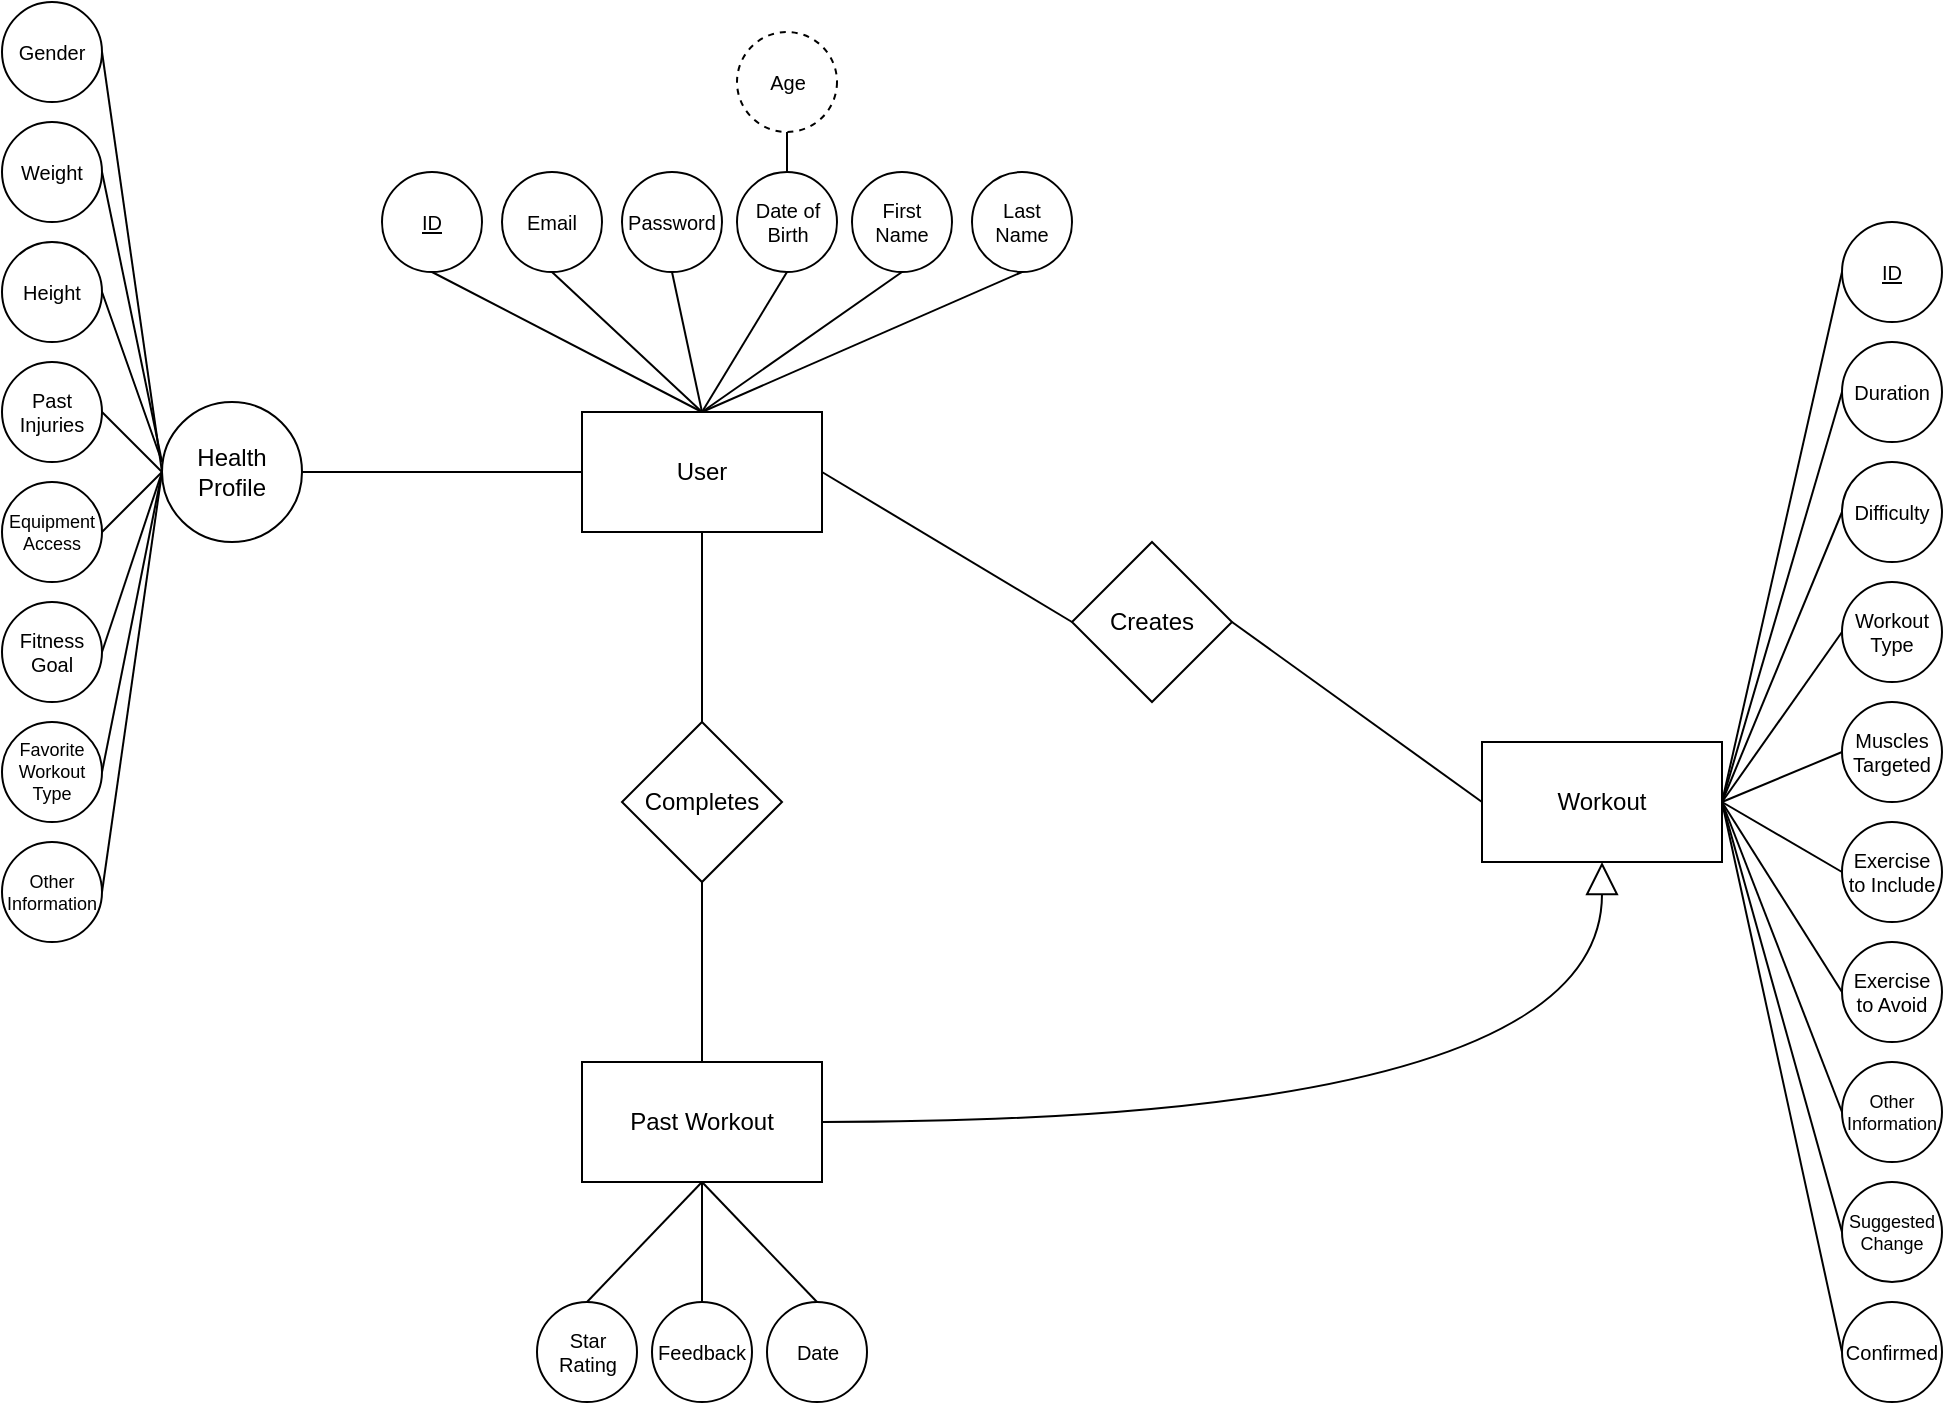 <mxfile version="24.7.16">
  <diagram name="Page-1" id="BTV8Fuy5DrhqN2SJM399">
    <mxGraphModel dx="2266" dy="818" grid="1" gridSize="10" guides="1" tooltips="1" connect="1" arrows="1" fold="1" page="1" pageScale="1" pageWidth="1400" pageHeight="850" math="0" shadow="0">
      <root>
        <mxCell id="0" />
        <mxCell id="1" parent="0" />
        <mxCell id="6bQv6QJurrnaL64MEYEU-1" value="User" style="rounded=0;whiteSpace=wrap;html=1;" vertex="1" parent="1">
          <mxGeometry x="480" y="265" width="120" height="60" as="geometry" />
        </mxCell>
        <mxCell id="6bQv6QJurrnaL64MEYEU-3" value="Past Workout" style="rounded=0;whiteSpace=wrap;html=1;" vertex="1" parent="1">
          <mxGeometry x="480" y="590" width="120" height="60" as="geometry" />
        </mxCell>
        <mxCell id="6bQv6QJurrnaL64MEYEU-4" value="Workout" style="rounded=0;whiteSpace=wrap;html=1;" vertex="1" parent="1">
          <mxGeometry x="930" y="430" width="120" height="60" as="geometry" />
        </mxCell>
        <mxCell id="6bQv6QJurrnaL64MEYEU-5" value="ID" style="ellipse;whiteSpace=wrap;html=1;aspect=fixed;fontSize=10;fontStyle=4" vertex="1" parent="1">
          <mxGeometry x="380" y="145" width="50" height="50" as="geometry" />
        </mxCell>
        <mxCell id="6bQv6QJurrnaL64MEYEU-7" value="Height" style="ellipse;whiteSpace=wrap;html=1;aspect=fixed;fontSize=10;fontStyle=0" vertex="1" parent="1">
          <mxGeometry x="190" y="180" width="50" height="50" as="geometry" />
        </mxCell>
        <mxCell id="6bQv6QJurrnaL64MEYEU-8" value="Gender" style="ellipse;whiteSpace=wrap;html=1;aspect=fixed;fontSize=10;fontStyle=0" vertex="1" parent="1">
          <mxGeometry x="190" y="60" width="50" height="50" as="geometry" />
        </mxCell>
        <mxCell id="6bQv6QJurrnaL64MEYEU-9" value="Date of Birth" style="ellipse;whiteSpace=wrap;html=1;aspect=fixed;fontSize=10;fontStyle=0" vertex="1" parent="1">
          <mxGeometry x="557.5" y="145" width="50" height="50" as="geometry" />
        </mxCell>
        <mxCell id="6bQv6QJurrnaL64MEYEU-10" value="Last Name" style="ellipse;whiteSpace=wrap;html=1;aspect=fixed;fontSize=10;fontStyle=0" vertex="1" parent="1">
          <mxGeometry x="675" y="145" width="50" height="50" as="geometry" />
        </mxCell>
        <mxCell id="6bQv6QJurrnaL64MEYEU-11" value="First Name" style="ellipse;whiteSpace=wrap;html=1;aspect=fixed;fontSize=10;fontStyle=0" vertex="1" parent="1">
          <mxGeometry x="615" y="145" width="50" height="50" as="geometry" />
        </mxCell>
        <mxCell id="6bQv6QJurrnaL64MEYEU-12" value="Password" style="ellipse;whiteSpace=wrap;html=1;aspect=fixed;fontSize=10;fontStyle=0" vertex="1" parent="1">
          <mxGeometry x="500" y="145" width="50" height="50" as="geometry" />
        </mxCell>
        <mxCell id="6bQv6QJurrnaL64MEYEU-13" value="Email" style="ellipse;whiteSpace=wrap;html=1;aspect=fixed;fontSize=10;fontStyle=0" vertex="1" parent="1">
          <mxGeometry x="440" y="145" width="50" height="50" as="geometry" />
        </mxCell>
        <mxCell id="6bQv6QJurrnaL64MEYEU-16" value="Other Information" style="ellipse;whiteSpace=wrap;html=1;aspect=fixed;fontSize=9;fontStyle=0" vertex="1" parent="1">
          <mxGeometry x="190" y="480" width="50" height="50" as="geometry" />
        </mxCell>
        <mxCell id="6bQv6QJurrnaL64MEYEU-17" value="Past Injuries" style="ellipse;whiteSpace=wrap;html=1;aspect=fixed;fontSize=10;fontStyle=0" vertex="1" parent="1">
          <mxGeometry x="190" y="240" width="50" height="50" as="geometry" />
        </mxCell>
        <mxCell id="6bQv6QJurrnaL64MEYEU-18" value="Equipment&lt;div style=&quot;font-size: 9px;&quot;&gt;Access&lt;/div&gt;" style="ellipse;whiteSpace=wrap;html=1;aspect=fixed;fontSize=9;fontStyle=0" vertex="1" parent="1">
          <mxGeometry x="190" y="300" width="50" height="50" as="geometry" />
        </mxCell>
        <mxCell id="6bQv6QJurrnaL64MEYEU-19" value="Fitness Goal" style="ellipse;whiteSpace=wrap;html=1;aspect=fixed;fontSize=10;fontStyle=0" vertex="1" parent="1">
          <mxGeometry x="190" y="360" width="50" height="50" as="geometry" />
        </mxCell>
        <mxCell id="6bQv6QJurrnaL64MEYEU-20" value="Favorite Workout Type" style="ellipse;whiteSpace=wrap;html=1;aspect=fixed;fontSize=9;fontStyle=0" vertex="1" parent="1">
          <mxGeometry x="190" y="420" width="50" height="50" as="geometry" />
        </mxCell>
        <mxCell id="6bQv6QJurrnaL64MEYEU-21" value="Weight" style="ellipse;whiteSpace=wrap;html=1;aspect=fixed;fontSize=10;fontStyle=0" vertex="1" parent="1">
          <mxGeometry x="190" y="120" width="50" height="50" as="geometry" />
        </mxCell>
        <mxCell id="6bQv6QJurrnaL64MEYEU-22" value="Date" style="ellipse;whiteSpace=wrap;html=1;aspect=fixed;fontSize=10;fontStyle=0" vertex="1" parent="1">
          <mxGeometry x="572.5" y="710" width="50" height="50" as="geometry" />
        </mxCell>
        <mxCell id="6bQv6QJurrnaL64MEYEU-24" value="Feedback" style="ellipse;whiteSpace=wrap;html=1;aspect=fixed;fontSize=10;fontStyle=0" vertex="1" parent="1">
          <mxGeometry x="515" y="710" width="50" height="50" as="geometry" />
        </mxCell>
        <mxCell id="6bQv6QJurrnaL64MEYEU-25" value="Star Rating" style="ellipse;whiteSpace=wrap;html=1;aspect=fixed;fontSize=10;fontStyle=0" vertex="1" parent="1">
          <mxGeometry x="457.5" y="710" width="50" height="50" as="geometry" />
        </mxCell>
        <mxCell id="6bQv6QJurrnaL64MEYEU-26" value="Confirmed" style="ellipse;whiteSpace=wrap;html=1;aspect=fixed;fontSize=10;fontStyle=0" vertex="1" parent="1">
          <mxGeometry x="1110" y="710" width="50" height="50" as="geometry" />
        </mxCell>
        <mxCell id="6bQv6QJurrnaL64MEYEU-27" value="Suggested Change" style="ellipse;whiteSpace=wrap;html=1;aspect=fixed;fontSize=9;fontStyle=0" vertex="1" parent="1">
          <mxGeometry x="1110" y="650" width="50" height="50" as="geometry" />
        </mxCell>
        <mxCell id="6bQv6QJurrnaL64MEYEU-28" value="Other Information" style="ellipse;whiteSpace=wrap;html=1;aspect=fixed;fontSize=9;fontStyle=0" vertex="1" parent="1">
          <mxGeometry x="1110" y="590" width="50" height="50" as="geometry" />
        </mxCell>
        <mxCell id="6bQv6QJurrnaL64MEYEU-29" value="Exercise to Avoid" style="ellipse;whiteSpace=wrap;html=1;aspect=fixed;fontSize=10;fontStyle=0" vertex="1" parent="1">
          <mxGeometry x="1110" y="530" width="50" height="50" as="geometry" />
        </mxCell>
        <mxCell id="6bQv6QJurrnaL64MEYEU-30" value="Exercise to Include" style="ellipse;whiteSpace=wrap;html=1;aspect=fixed;fontSize=10;fontStyle=0" vertex="1" parent="1">
          <mxGeometry x="1110" y="470" width="50" height="50" as="geometry" />
        </mxCell>
        <mxCell id="6bQv6QJurrnaL64MEYEU-31" value="Muscles Targeted" style="ellipse;whiteSpace=wrap;html=1;aspect=fixed;fontSize=10;fontStyle=0" vertex="1" parent="1">
          <mxGeometry x="1110" y="410" width="50" height="50" as="geometry" />
        </mxCell>
        <mxCell id="6bQv6QJurrnaL64MEYEU-32" value="Workout Type" style="ellipse;whiteSpace=wrap;html=1;aspect=fixed;fontSize=10;fontStyle=0" vertex="1" parent="1">
          <mxGeometry x="1110" y="350" width="50" height="50" as="geometry" />
        </mxCell>
        <mxCell id="6bQv6QJurrnaL64MEYEU-33" value="Difficulty" style="ellipse;whiteSpace=wrap;html=1;aspect=fixed;fontSize=10;fontStyle=0" vertex="1" parent="1">
          <mxGeometry x="1110" y="290" width="50" height="50" as="geometry" />
        </mxCell>
        <mxCell id="6bQv6QJurrnaL64MEYEU-34" value="Duration" style="ellipse;whiteSpace=wrap;html=1;aspect=fixed;fontSize=10;fontStyle=0" vertex="1" parent="1">
          <mxGeometry x="1110" y="230" width="50" height="50" as="geometry" />
        </mxCell>
        <mxCell id="6bQv6QJurrnaL64MEYEU-35" value="ID" style="ellipse;whiteSpace=wrap;html=1;aspect=fixed;fontSize=10;fontStyle=4" vertex="1" parent="1">
          <mxGeometry x="1110" y="170" width="50" height="50" as="geometry" />
        </mxCell>
        <mxCell id="6bQv6QJurrnaL64MEYEU-37" value="" style="endArrow=block;html=1;rounded=0;entryX=0.5;entryY=1;entryDx=0;entryDy=0;exitX=1;exitY=0.5;exitDx=0;exitDy=0;edgeStyle=orthogonalEdgeStyle;curved=1;endFill=0;endSize=14;" edge="1" parent="1" source="6bQv6QJurrnaL64MEYEU-3" target="6bQv6QJurrnaL64MEYEU-4">
          <mxGeometry width="50" height="50" relative="1" as="geometry">
            <mxPoint x="870" y="585" as="sourcePoint" />
            <mxPoint x="920" y="535" as="targetPoint" />
          </mxGeometry>
        </mxCell>
        <mxCell id="6bQv6QJurrnaL64MEYEU-38" value="Creates" style="rhombus;whiteSpace=wrap;html=1;" vertex="1" parent="1">
          <mxGeometry x="725" y="330" width="80" height="80" as="geometry" />
        </mxCell>
        <mxCell id="6bQv6QJurrnaL64MEYEU-39" value="Completes" style="rhombus;whiteSpace=wrap;html=1;" vertex="1" parent="1">
          <mxGeometry x="500" y="420" width="80" height="80" as="geometry" />
        </mxCell>
        <mxCell id="6bQv6QJurrnaL64MEYEU-40" value="Health Profile" style="ellipse;whiteSpace=wrap;html=1;aspect=fixed;" vertex="1" parent="1">
          <mxGeometry x="270" y="260" width="70" height="70" as="geometry" />
        </mxCell>
        <mxCell id="6bQv6QJurrnaL64MEYEU-41" value="" style="endArrow=none;html=1;rounded=0;entryX=0;entryY=0.5;entryDx=0;entryDy=0;exitX=1;exitY=0.5;exitDx=0;exitDy=0;" edge="1" parent="1" source="6bQv6QJurrnaL64MEYEU-40" target="6bQv6QJurrnaL64MEYEU-1">
          <mxGeometry width="50" height="50" relative="1" as="geometry">
            <mxPoint x="480" y="325" as="sourcePoint" />
            <mxPoint x="530" y="275" as="targetPoint" />
          </mxGeometry>
        </mxCell>
        <mxCell id="6bQv6QJurrnaL64MEYEU-43" value="Age" style="ellipse;whiteSpace=wrap;html=1;aspect=fixed;fontSize=10;fontStyle=0;dashed=1;" vertex="1" parent="1">
          <mxGeometry x="557.5" y="75" width="50" height="50" as="geometry" />
        </mxCell>
        <mxCell id="6bQv6QJurrnaL64MEYEU-44" value="" style="endArrow=none;html=1;rounded=0;entryX=0;entryY=0.5;entryDx=0;entryDy=0;exitX=1;exitY=0.5;exitDx=0;exitDy=0;" edge="1" parent="1" source="6bQv6QJurrnaL64MEYEU-1" target="6bQv6QJurrnaL64MEYEU-38">
          <mxGeometry width="50" height="50" relative="1" as="geometry">
            <mxPoint x="870" y="485" as="sourcePoint" />
            <mxPoint x="920" y="435" as="targetPoint" />
          </mxGeometry>
        </mxCell>
        <mxCell id="6bQv6QJurrnaL64MEYEU-45" value="" style="endArrow=none;html=1;rounded=0;entryX=1;entryY=0.5;entryDx=0;entryDy=0;exitX=0;exitY=0.5;exitDx=0;exitDy=0;" edge="1" parent="1" source="6bQv6QJurrnaL64MEYEU-4" target="6bQv6QJurrnaL64MEYEU-38">
          <mxGeometry width="50" height="50" relative="1" as="geometry">
            <mxPoint x="870" y="485" as="sourcePoint" />
            <mxPoint x="920" y="435" as="targetPoint" />
          </mxGeometry>
        </mxCell>
        <mxCell id="6bQv6QJurrnaL64MEYEU-46" value="" style="endArrow=none;html=1;rounded=0;entryX=0.5;entryY=1;entryDx=0;entryDy=0;exitX=0.5;exitY=0;exitDx=0;exitDy=0;" edge="1" parent="1" source="6bQv6QJurrnaL64MEYEU-39" target="6bQv6QJurrnaL64MEYEU-1">
          <mxGeometry width="50" height="50" relative="1" as="geometry">
            <mxPoint x="870" y="485" as="sourcePoint" />
            <mxPoint x="920" y="435" as="targetPoint" />
          </mxGeometry>
        </mxCell>
        <mxCell id="6bQv6QJurrnaL64MEYEU-47" value="" style="endArrow=none;html=1;rounded=0;exitX=0.5;exitY=1;exitDx=0;exitDy=0;entryX=0.5;entryY=0;entryDx=0;entryDy=0;" edge="1" parent="1" source="6bQv6QJurrnaL64MEYEU-39" target="6bQv6QJurrnaL64MEYEU-3">
          <mxGeometry width="50" height="50" relative="1" as="geometry">
            <mxPoint x="870" y="485" as="sourcePoint" />
            <mxPoint x="920" y="435" as="targetPoint" />
          </mxGeometry>
        </mxCell>
        <mxCell id="6bQv6QJurrnaL64MEYEU-48" value="" style="endArrow=none;html=1;rounded=0;entryX=0;entryY=0.5;entryDx=0;entryDy=0;exitX=1;exitY=0.5;exitDx=0;exitDy=0;" edge="1" parent="1" source="6bQv6QJurrnaL64MEYEU-8" target="6bQv6QJurrnaL64MEYEU-40">
          <mxGeometry width="50" height="50" relative="1" as="geometry">
            <mxPoint x="290" y="240" as="sourcePoint" />
            <mxPoint x="340" y="190" as="targetPoint" />
          </mxGeometry>
        </mxCell>
        <mxCell id="6bQv6QJurrnaL64MEYEU-49" value="" style="endArrow=none;html=1;rounded=0;exitX=1;exitY=0.5;exitDx=0;exitDy=0;" edge="1" parent="1" source="6bQv6QJurrnaL64MEYEU-21">
          <mxGeometry width="50" height="50" relative="1" as="geometry">
            <mxPoint x="40" y="630" as="sourcePoint" />
            <mxPoint x="270" y="290" as="targetPoint" />
          </mxGeometry>
        </mxCell>
        <mxCell id="6bQv6QJurrnaL64MEYEU-50" value="" style="endArrow=none;html=1;rounded=0;exitX=1;exitY=0.5;exitDx=0;exitDy=0;" edge="1" parent="1" source="6bQv6QJurrnaL64MEYEU-7">
          <mxGeometry width="50" height="50" relative="1" as="geometry">
            <mxPoint x="50" y="640" as="sourcePoint" />
            <mxPoint x="270" y="290" as="targetPoint" />
          </mxGeometry>
        </mxCell>
        <mxCell id="6bQv6QJurrnaL64MEYEU-51" value="" style="endArrow=none;html=1;rounded=0;entryX=0;entryY=0.5;entryDx=0;entryDy=0;exitX=1;exitY=0.5;exitDx=0;exitDy=0;" edge="1" parent="1" source="6bQv6QJurrnaL64MEYEU-17" target="6bQv6QJurrnaL64MEYEU-40">
          <mxGeometry width="50" height="50" relative="1" as="geometry">
            <mxPoint x="60" y="650" as="sourcePoint" />
            <mxPoint x="110" y="600" as="targetPoint" />
          </mxGeometry>
        </mxCell>
        <mxCell id="6bQv6QJurrnaL64MEYEU-52" value="" style="endArrow=none;html=1;rounded=0;entryX=0;entryY=0.5;entryDx=0;entryDy=0;exitX=1;exitY=0.5;exitDx=0;exitDy=0;" edge="1" parent="1" source="6bQv6QJurrnaL64MEYEU-18" target="6bQv6QJurrnaL64MEYEU-40">
          <mxGeometry width="50" height="50" relative="1" as="geometry">
            <mxPoint x="70" y="660" as="sourcePoint" />
            <mxPoint x="120" y="610" as="targetPoint" />
          </mxGeometry>
        </mxCell>
        <mxCell id="6bQv6QJurrnaL64MEYEU-53" value="" style="endArrow=none;html=1;rounded=0;entryX=0;entryY=0.5;entryDx=0;entryDy=0;exitX=1;exitY=0.5;exitDx=0;exitDy=0;" edge="1" parent="1" source="6bQv6QJurrnaL64MEYEU-19" target="6bQv6QJurrnaL64MEYEU-40">
          <mxGeometry width="50" height="50" relative="1" as="geometry">
            <mxPoint x="80" y="670" as="sourcePoint" />
            <mxPoint x="110" y="610" as="targetPoint" />
          </mxGeometry>
        </mxCell>
        <mxCell id="6bQv6QJurrnaL64MEYEU-54" value="" style="endArrow=none;html=1;rounded=0;entryX=0;entryY=0.5;entryDx=0;entryDy=0;exitX=1;exitY=0.5;exitDx=0;exitDy=0;" edge="1" parent="1" source="6bQv6QJurrnaL64MEYEU-20" target="6bQv6QJurrnaL64MEYEU-40">
          <mxGeometry width="50" height="50" relative="1" as="geometry">
            <mxPoint x="90" y="680" as="sourcePoint" />
            <mxPoint x="140" y="630" as="targetPoint" />
          </mxGeometry>
        </mxCell>
        <mxCell id="6bQv6QJurrnaL64MEYEU-55" value="" style="endArrow=none;html=1;rounded=0;entryX=0;entryY=0.5;entryDx=0;entryDy=0;exitX=1;exitY=0.5;exitDx=0;exitDy=0;" edge="1" parent="1" source="6bQv6QJurrnaL64MEYEU-16" target="6bQv6QJurrnaL64MEYEU-40">
          <mxGeometry width="50" height="50" relative="1" as="geometry">
            <mxPoint x="100" y="690" as="sourcePoint" />
            <mxPoint x="150" y="640" as="targetPoint" />
          </mxGeometry>
        </mxCell>
        <mxCell id="6bQv6QJurrnaL64MEYEU-56" value="" style="endArrow=none;html=1;rounded=0;entryX=0.5;entryY=1;entryDx=0;entryDy=0;exitX=0.5;exitY=0;exitDx=0;exitDy=0;" edge="1" parent="1" source="6bQv6QJurrnaL64MEYEU-1" target="6bQv6QJurrnaL64MEYEU-5">
          <mxGeometry width="50" height="50" relative="1" as="geometry">
            <mxPoint x="-20" y="705" as="sourcePoint" />
            <mxPoint x="30" y="655" as="targetPoint" />
          </mxGeometry>
        </mxCell>
        <mxCell id="6bQv6QJurrnaL64MEYEU-57" value="" style="endArrow=none;html=1;rounded=0;entryX=0.5;entryY=1;entryDx=0;entryDy=0;exitX=0.5;exitY=0;exitDx=0;exitDy=0;" edge="1" parent="1" source="6bQv6QJurrnaL64MEYEU-1" target="6bQv6QJurrnaL64MEYEU-13">
          <mxGeometry width="50" height="50" relative="1" as="geometry">
            <mxPoint x="-10" y="715" as="sourcePoint" />
            <mxPoint x="40" y="665" as="targetPoint" />
          </mxGeometry>
        </mxCell>
        <mxCell id="6bQv6QJurrnaL64MEYEU-58" value="" style="endArrow=none;html=1;rounded=0;entryX=0.5;entryY=1;entryDx=0;entryDy=0;exitX=0.5;exitY=0;exitDx=0;exitDy=0;" edge="1" parent="1" source="6bQv6QJurrnaL64MEYEU-1" target="6bQv6QJurrnaL64MEYEU-12">
          <mxGeometry width="50" height="50" relative="1" as="geometry">
            <mxPoint y="725" as="sourcePoint" />
            <mxPoint x="50" y="675" as="targetPoint" />
          </mxGeometry>
        </mxCell>
        <mxCell id="6bQv6QJurrnaL64MEYEU-59" value="" style="endArrow=none;html=1;rounded=0;entryX=0.5;entryY=1;entryDx=0;entryDy=0;exitX=0.5;exitY=0;exitDx=0;exitDy=0;" edge="1" parent="1" source="6bQv6QJurrnaL64MEYEU-1" target="6bQv6QJurrnaL64MEYEU-9">
          <mxGeometry width="50" height="50" relative="1" as="geometry">
            <mxPoint x="10" y="735" as="sourcePoint" />
            <mxPoint x="60" y="685" as="targetPoint" />
          </mxGeometry>
        </mxCell>
        <mxCell id="6bQv6QJurrnaL64MEYEU-60" value="" style="endArrow=none;html=1;rounded=0;entryX=0.5;entryY=1;entryDx=0;entryDy=0;exitX=0.5;exitY=0;exitDx=0;exitDy=0;" edge="1" parent="1" source="6bQv6QJurrnaL64MEYEU-1" target="6bQv6QJurrnaL64MEYEU-11">
          <mxGeometry width="50" height="50" relative="1" as="geometry">
            <mxPoint x="20" y="745" as="sourcePoint" />
            <mxPoint x="70" y="695" as="targetPoint" />
          </mxGeometry>
        </mxCell>
        <mxCell id="6bQv6QJurrnaL64MEYEU-61" value="" style="endArrow=none;html=1;rounded=0;entryX=0;entryY=0.5;entryDx=0;entryDy=0;exitX=1;exitY=0.5;exitDx=0;exitDy=0;" edge="1" parent="1" source="6bQv6QJurrnaL64MEYEU-4" target="6bQv6QJurrnaL64MEYEU-34">
          <mxGeometry width="50" height="50" relative="1" as="geometry">
            <mxPoint x="780" y="480" as="sourcePoint" />
            <mxPoint x="830" y="430" as="targetPoint" />
          </mxGeometry>
        </mxCell>
        <mxCell id="6bQv6QJurrnaL64MEYEU-62" value="" style="endArrow=none;html=1;rounded=0;entryX=0;entryY=0.5;entryDx=0;entryDy=0;exitX=1;exitY=0.5;exitDx=0;exitDy=0;" edge="1" parent="1" source="6bQv6QJurrnaL64MEYEU-4" target="6bQv6QJurrnaL64MEYEU-35">
          <mxGeometry width="50" height="50" relative="1" as="geometry">
            <mxPoint x="780" y="480" as="sourcePoint" />
            <mxPoint x="830" y="430" as="targetPoint" />
          </mxGeometry>
        </mxCell>
        <mxCell id="6bQv6QJurrnaL64MEYEU-63" value="" style="endArrow=none;html=1;rounded=0;entryX=0.5;entryY=1;entryDx=0;entryDy=0;exitX=0.5;exitY=0;exitDx=0;exitDy=0;" edge="1" parent="1" source="6bQv6QJurrnaL64MEYEU-9" target="6bQv6QJurrnaL64MEYEU-43">
          <mxGeometry width="50" height="50" relative="1" as="geometry">
            <mxPoint x="870" y="485" as="sourcePoint" />
            <mxPoint x="920" y="435" as="targetPoint" />
          </mxGeometry>
        </mxCell>
        <mxCell id="6bQv6QJurrnaL64MEYEU-64" value="" style="endArrow=none;html=1;rounded=0;entryX=0.5;entryY=1;entryDx=0;entryDy=0;exitX=0.5;exitY=0;exitDx=0;exitDy=0;" edge="1" parent="1" source="6bQv6QJurrnaL64MEYEU-1" target="6bQv6QJurrnaL64MEYEU-10">
          <mxGeometry width="50" height="50" relative="1" as="geometry">
            <mxPoint x="720" y="520" as="sourcePoint" />
            <mxPoint x="770" y="470" as="targetPoint" />
          </mxGeometry>
        </mxCell>
        <mxCell id="6bQv6QJurrnaL64MEYEU-66" value="" style="endArrow=none;html=1;rounded=0;entryX=0;entryY=0.5;entryDx=0;entryDy=0;exitX=1;exitY=0.5;exitDx=0;exitDy=0;" edge="1" parent="1" source="6bQv6QJurrnaL64MEYEU-4" target="6bQv6QJurrnaL64MEYEU-26">
          <mxGeometry width="50" height="50" relative="1" as="geometry">
            <mxPoint x="780" y="480" as="sourcePoint" />
            <mxPoint x="830" y="430" as="targetPoint" />
          </mxGeometry>
        </mxCell>
        <mxCell id="6bQv6QJurrnaL64MEYEU-67" value="" style="endArrow=none;html=1;rounded=0;entryX=0;entryY=0.5;entryDx=0;entryDy=0;exitX=1;exitY=0.5;exitDx=0;exitDy=0;" edge="1" parent="1" source="6bQv6QJurrnaL64MEYEU-4" target="6bQv6QJurrnaL64MEYEU-27">
          <mxGeometry width="50" height="50" relative="1" as="geometry">
            <mxPoint x="790" y="490" as="sourcePoint" />
            <mxPoint x="840" y="440" as="targetPoint" />
          </mxGeometry>
        </mxCell>
        <mxCell id="6bQv6QJurrnaL64MEYEU-68" value="" style="endArrow=none;html=1;rounded=0;entryX=0;entryY=0.5;entryDx=0;entryDy=0;exitX=1;exitY=0.5;exitDx=0;exitDy=0;" edge="1" parent="1" source="6bQv6QJurrnaL64MEYEU-4" target="6bQv6QJurrnaL64MEYEU-28">
          <mxGeometry width="50" height="50" relative="1" as="geometry">
            <mxPoint x="800" y="500" as="sourcePoint" />
            <mxPoint x="850" y="450" as="targetPoint" />
          </mxGeometry>
        </mxCell>
        <mxCell id="6bQv6QJurrnaL64MEYEU-69" value="" style="endArrow=none;html=1;rounded=0;entryX=0;entryY=0.5;entryDx=0;entryDy=0;exitX=1;exitY=0.5;exitDx=0;exitDy=0;" edge="1" parent="1" source="6bQv6QJurrnaL64MEYEU-4" target="6bQv6QJurrnaL64MEYEU-29">
          <mxGeometry width="50" height="50" relative="1" as="geometry">
            <mxPoint x="810" y="510" as="sourcePoint" />
            <mxPoint x="860" y="460" as="targetPoint" />
          </mxGeometry>
        </mxCell>
        <mxCell id="6bQv6QJurrnaL64MEYEU-70" value="" style="endArrow=none;html=1;rounded=0;entryX=0;entryY=0.5;entryDx=0;entryDy=0;exitX=1;exitY=0.5;exitDx=0;exitDy=0;" edge="1" parent="1" source="6bQv6QJurrnaL64MEYEU-4" target="6bQv6QJurrnaL64MEYEU-30">
          <mxGeometry width="50" height="50" relative="1" as="geometry">
            <mxPoint x="820" y="520" as="sourcePoint" />
            <mxPoint x="870" y="470" as="targetPoint" />
          </mxGeometry>
        </mxCell>
        <mxCell id="6bQv6QJurrnaL64MEYEU-71" value="" style="endArrow=none;html=1;rounded=0;entryX=0;entryY=0.5;entryDx=0;entryDy=0;exitX=1;exitY=0.5;exitDx=0;exitDy=0;" edge="1" parent="1" source="6bQv6QJurrnaL64MEYEU-4" target="6bQv6QJurrnaL64MEYEU-31">
          <mxGeometry width="50" height="50" relative="1" as="geometry">
            <mxPoint x="830" y="530" as="sourcePoint" />
            <mxPoint x="880" y="480" as="targetPoint" />
          </mxGeometry>
        </mxCell>
        <mxCell id="6bQv6QJurrnaL64MEYEU-72" value="" style="endArrow=none;html=1;rounded=0;entryX=0;entryY=0.5;entryDx=0;entryDy=0;exitX=1;exitY=0.5;exitDx=0;exitDy=0;" edge="1" parent="1" source="6bQv6QJurrnaL64MEYEU-4" target="6bQv6QJurrnaL64MEYEU-32">
          <mxGeometry width="50" height="50" relative="1" as="geometry">
            <mxPoint x="840" y="540" as="sourcePoint" />
            <mxPoint x="890" y="490" as="targetPoint" />
          </mxGeometry>
        </mxCell>
        <mxCell id="6bQv6QJurrnaL64MEYEU-73" value="" style="endArrow=none;html=1;rounded=0;entryX=0;entryY=0.5;entryDx=0;entryDy=0;exitX=1;exitY=0.5;exitDx=0;exitDy=0;" edge="1" parent="1" source="6bQv6QJurrnaL64MEYEU-4" target="6bQv6QJurrnaL64MEYEU-33">
          <mxGeometry width="50" height="50" relative="1" as="geometry">
            <mxPoint x="850" y="550" as="sourcePoint" />
            <mxPoint x="900" y="500" as="targetPoint" />
          </mxGeometry>
        </mxCell>
        <mxCell id="6bQv6QJurrnaL64MEYEU-74" value="" style="endArrow=none;html=1;rounded=0;exitX=0.5;exitY=1;exitDx=0;exitDy=0;entryX=0.5;entryY=0;entryDx=0;entryDy=0;" edge="1" parent="1" source="6bQv6QJurrnaL64MEYEU-3" target="6bQv6QJurrnaL64MEYEU-22">
          <mxGeometry width="50" height="50" relative="1" as="geometry">
            <mxPoint x="870" y="410" as="sourcePoint" />
            <mxPoint x="380" y="510" as="targetPoint" />
          </mxGeometry>
        </mxCell>
        <mxCell id="6bQv6QJurrnaL64MEYEU-75" value="" style="endArrow=none;html=1;rounded=0;exitX=0.5;exitY=1;exitDx=0;exitDy=0;entryX=0.5;entryY=0;entryDx=0;entryDy=0;" edge="1" parent="1" source="6bQv6QJurrnaL64MEYEU-3" target="6bQv6QJurrnaL64MEYEU-24">
          <mxGeometry width="50" height="50" relative="1" as="geometry">
            <mxPoint x="880" y="420" as="sourcePoint" />
            <mxPoint x="390" y="520" as="targetPoint" />
          </mxGeometry>
        </mxCell>
        <mxCell id="6bQv6QJurrnaL64MEYEU-76" value="" style="endArrow=none;html=1;rounded=0;entryX=0.5;entryY=1;entryDx=0;entryDy=0;exitX=0.5;exitY=0;exitDx=0;exitDy=0;" edge="1" parent="1" source="6bQv6QJurrnaL64MEYEU-25" target="6bQv6QJurrnaL64MEYEU-3">
          <mxGeometry width="50" height="50" relative="1" as="geometry">
            <mxPoint x="890" y="430" as="sourcePoint" />
            <mxPoint x="400" y="530" as="targetPoint" />
          </mxGeometry>
        </mxCell>
      </root>
    </mxGraphModel>
  </diagram>
</mxfile>
